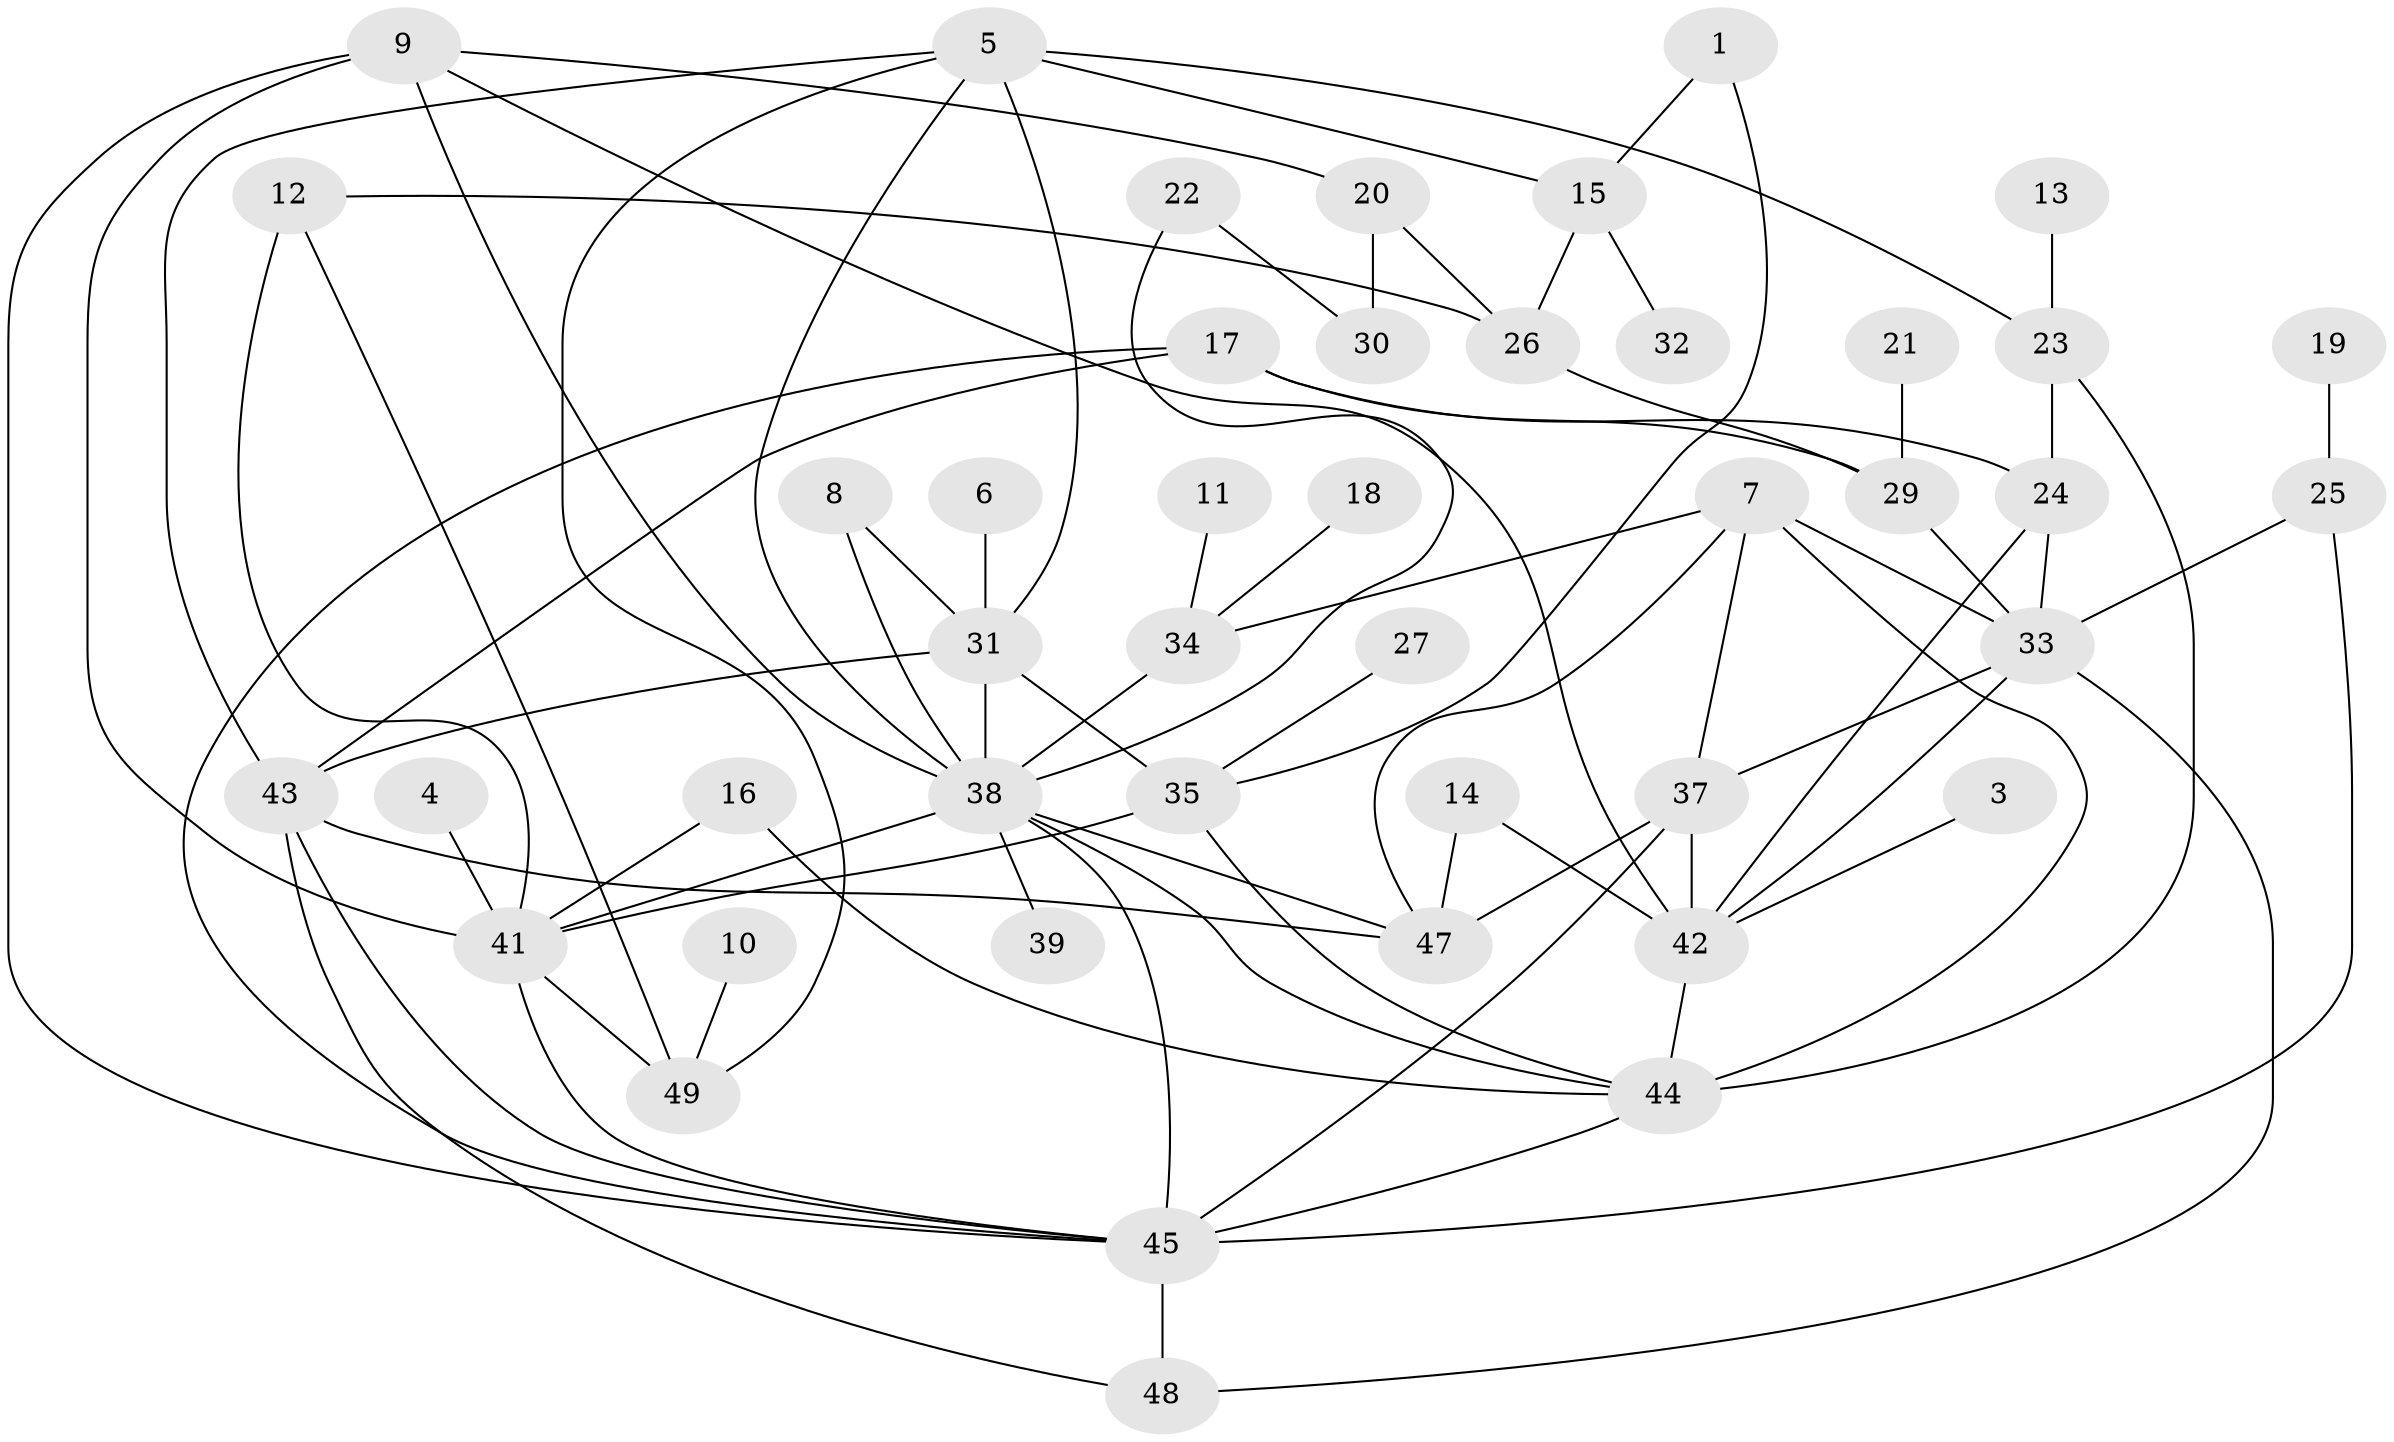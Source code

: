 // original degree distribution, {2: 0.23469387755102042, 5: 0.12244897959183673, 0: 0.04081632653061224, 4: 0.11224489795918367, 3: 0.21428571428571427, 7: 0.030612244897959183, 1: 0.20408163265306123, 6: 0.04081632653061224}
// Generated by graph-tools (version 1.1) at 2025/49/03/09/25 03:49:07]
// undirected, 44 vertices, 80 edges
graph export_dot {
graph [start="1"]
  node [color=gray90,style=filled];
  1;
  3;
  4;
  5;
  6;
  7;
  8;
  9;
  10;
  11;
  12;
  13;
  14;
  15;
  16;
  17;
  18;
  19;
  20;
  21;
  22;
  23;
  24;
  25;
  26;
  27;
  29;
  30;
  31;
  32;
  33;
  34;
  35;
  37;
  38;
  39;
  41;
  42;
  43;
  44;
  45;
  47;
  48;
  49;
  1 -- 15 [weight=1.0];
  1 -- 35 [weight=1.0];
  3 -- 42 [weight=1.0];
  4 -- 41 [weight=1.0];
  5 -- 15 [weight=1.0];
  5 -- 23 [weight=1.0];
  5 -- 31 [weight=1.0];
  5 -- 38 [weight=1.0];
  5 -- 43 [weight=1.0];
  5 -- 49 [weight=1.0];
  6 -- 31 [weight=1.0];
  7 -- 33 [weight=1.0];
  7 -- 34 [weight=1.0];
  7 -- 37 [weight=1.0];
  7 -- 44 [weight=1.0];
  7 -- 47 [weight=1.0];
  8 -- 31 [weight=1.0];
  8 -- 38 [weight=1.0];
  9 -- 20 [weight=1.0];
  9 -- 38 [weight=2.0];
  9 -- 41 [weight=1.0];
  9 -- 42 [weight=1.0];
  9 -- 45 [weight=1.0];
  10 -- 49 [weight=1.0];
  11 -- 34 [weight=1.0];
  12 -- 26 [weight=1.0];
  12 -- 41 [weight=1.0];
  12 -- 49 [weight=1.0];
  13 -- 23 [weight=1.0];
  14 -- 42 [weight=1.0];
  14 -- 47 [weight=1.0];
  15 -- 26 [weight=1.0];
  15 -- 32 [weight=1.0];
  16 -- 41 [weight=1.0];
  16 -- 44 [weight=1.0];
  17 -- 24 [weight=1.0];
  17 -- 29 [weight=1.0];
  17 -- 43 [weight=1.0];
  17 -- 45 [weight=1.0];
  18 -- 34 [weight=1.0];
  19 -- 25 [weight=1.0];
  20 -- 26 [weight=1.0];
  20 -- 30 [weight=1.0];
  21 -- 29 [weight=1.0];
  22 -- 30 [weight=1.0];
  22 -- 38 [weight=1.0];
  23 -- 24 [weight=1.0];
  23 -- 44 [weight=1.0];
  24 -- 33 [weight=1.0];
  24 -- 42 [weight=1.0];
  25 -- 33 [weight=1.0];
  25 -- 45 [weight=1.0];
  26 -- 29 [weight=1.0];
  27 -- 35 [weight=1.0];
  29 -- 33 [weight=2.0];
  31 -- 35 [weight=1.0];
  31 -- 38 [weight=1.0];
  31 -- 43 [weight=1.0];
  33 -- 37 [weight=1.0];
  33 -- 42 [weight=1.0];
  33 -- 48 [weight=1.0];
  34 -- 38 [weight=1.0];
  35 -- 41 [weight=2.0];
  35 -- 44 [weight=1.0];
  37 -- 42 [weight=1.0];
  37 -- 45 [weight=2.0];
  37 -- 47 [weight=1.0];
  38 -- 39 [weight=1.0];
  38 -- 41 [weight=2.0];
  38 -- 44 [weight=1.0];
  38 -- 45 [weight=1.0];
  38 -- 47 [weight=1.0];
  41 -- 45 [weight=1.0];
  41 -- 49 [weight=1.0];
  42 -- 44 [weight=1.0];
  43 -- 45 [weight=1.0];
  43 -- 47 [weight=1.0];
  43 -- 48 [weight=1.0];
  44 -- 45 [weight=1.0];
  45 -- 48 [weight=1.0];
}
